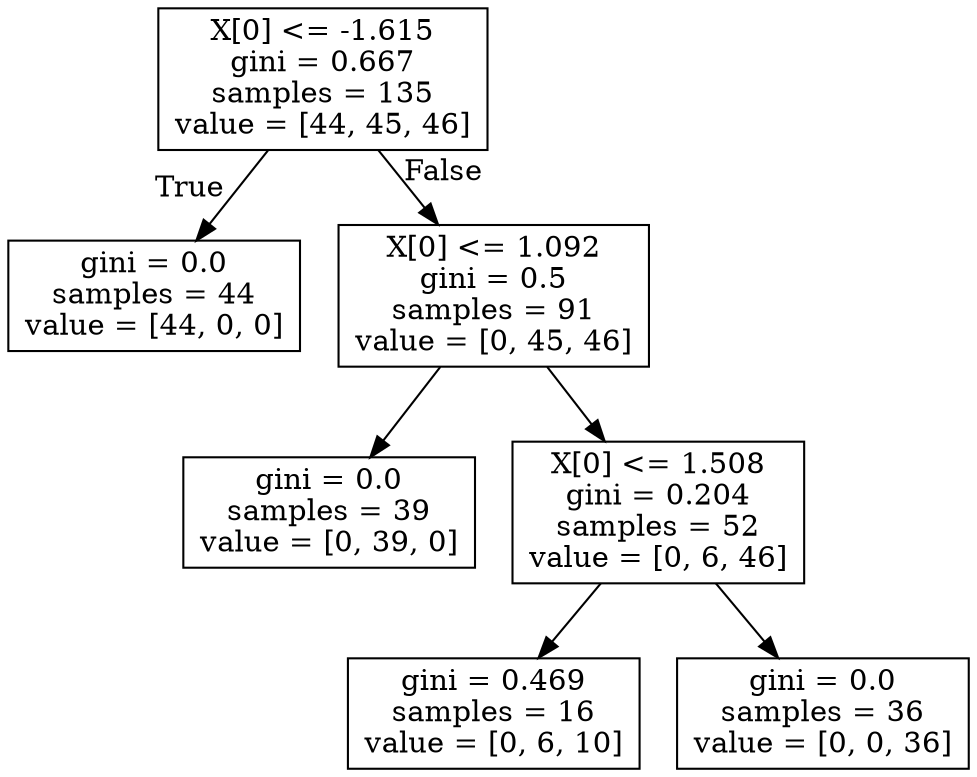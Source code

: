 digraph Tree {
node [shape=box] ;
0 [label="X[0] <= -1.615\ngini = 0.667\nsamples = 135\nvalue = [44, 45, 46]"] ;
1 [label="gini = 0.0\nsamples = 44\nvalue = [44, 0, 0]"] ;
0 -> 1 [labeldistance=2.5, labelangle=45, headlabel="True"] ;
2 [label="X[0] <= 1.092\ngini = 0.5\nsamples = 91\nvalue = [0, 45, 46]"] ;
0 -> 2 [labeldistance=2.5, labelangle=-45, headlabel="False"] ;
3 [label="gini = 0.0\nsamples = 39\nvalue = [0, 39, 0]"] ;
2 -> 3 ;
4 [label="X[0] <= 1.508\ngini = 0.204\nsamples = 52\nvalue = [0, 6, 46]"] ;
2 -> 4 ;
5 [label="gini = 0.469\nsamples = 16\nvalue = [0, 6, 10]"] ;
4 -> 5 ;
6 [label="gini = 0.0\nsamples = 36\nvalue = [0, 0, 36]"] ;
4 -> 6 ;
}